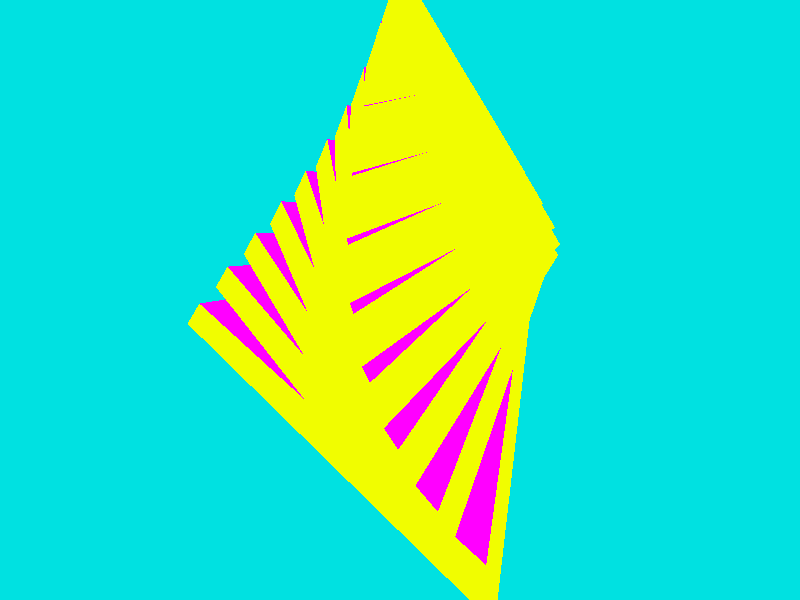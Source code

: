 // PoVRay 3.7 Scene File "wobbles - tetra twist.pov"
// author:  @galacticfurball (Discatte)
// date:    05/11/2022
//-------------------------------------------------------------------------
#version 3.7;
global_settings{ assumed_gamma 1.0 }
#default{ finish{ ambient 0.1 diffuse 0.9 }} 
//--------------------------------------------------------------------------
#include "colors.inc"
#include "textures.inc"
#include "glass.inc"
#include "metals.inc"
#include "golds.inc"
#include "stones.inc"
#include "woods.inc"
#include "shapes.inc"
#include "shapes2.inc"
#include "functions.inc"
#include "math.inc"
#include "transforms.inc"
//--------------------------------------------------------------------------
// camera ------------------------------------------------------------------
#declare Camera_0 = camera {perspective angle 75               // front view
                            location  <1.0 , 1.5 ,-1.0>*0.75
                            right     x*image_width/image_height
                            look_at   <0.0 , 0.25 , 0.0>}
#declare Camera_1 = camera {/*ultra_wide_angle*/ angle 90   // diagonal view
                            location  <2.0 , 2.5 ,-3.0>
                            right     x*image_width/image_height
                            look_at   <0.0 , 1.0 , 0.0>}
#declare Camera_2 = camera {/*ultra_wide_angle*/ angle 90  //right side view
                            location  <3.0 , 1.0 , 0.0>
                            right     x*image_width/image_height
                            look_at   <0.0 , 1.0 , 0.0>}
#declare Camera_3 = camera {/*ultra_wide_angle*/ angle 90        // top view
                            location  <0.0 , 3.0 ,-0.001>
                            right     x*image_width/image_height
                            look_at   <0.0 , 1.0 , 0.0>}
camera{Camera_0}
// sun ----------------------------------------------------------------------
light_source{< 3000,3000,-3000> color White}
// sky ----------------------------------------------------------------------
sky_sphere { pigment { gradient <0,1,0>
                       color_map { [0.00 rgb <0.6,0.7,1.0>]
                                   [0.35 rgb <0.1,0.0,0.8>]
                                   [0.65 rgb <0.1,0.0,0.8>]
                                   [1.00 rgb <0.6,0.7,1.0>] 
                                 } 
                       scale 2         
                     } // end of pigment
           } //end of skysphere
// ground -------------------------------------------------------------------
plane{ <0,1,0>, 0 
       texture{ 
              //pigment{ checker color rgb<1,1,1>*1.2 color rgb<0.25,0.15,0.1>*0}
              pigment { color rgb<0,1,1>*0.75 }
              //normal { bumps 0.75 scale 0.025}
                finish { phong 0.1}
              } // end of texture
     } // end of plane
//---------------------------------------------------------------------------
//---------------------------- objects in scene ----------------------------
//---------------------------------------------------------------------------


// tetrahedron macro height is 4
//
// .2041241452; base of 1
// .25; height of 1
#declare tetra_height = 4;
#declare tetra_base_to_height = sqrt(2/3);
#declare tetra_radius = sqrt(1/3);
#declare tetra_height_to_radi = tetra_base_to_height/tetra_radius;
#declare tetra_height_to_base = 1/tetra_base_to_height;
#declare tetra_scale = 1/(tetra_height);

#declare tetra_object = object{ Tetrahedron  
        material{   //-----------------------------------------------------------
           texture{ pigment{ rgbf <0.88, 0.98,  0.00, 0.5> }
                  }
        }
        scale <1,1,1>*tetra_scale  rotate<0,0,0> translate<0,tetra_scale,0>
      }

#declare box_offset = -(tetra_height_to_radi/2);
#declare box_scale  = tetra_height_to_radi;

#declare division_count = 10;
#declare division_size  = 1/division_count;

#declare division_angle = 66/division_count;
#declare angle_offset = (clock) * 360;

#declare box_object = box { <0,0,0>,< box_scale, division_size, box_scale>   

      texture { pigment{ color rgbf<1.00, 0.00, 1.00,0.5>*1.1}  
                finish { phong 1 reflection{ 0.00 metallic 0.00} } 
              }

      scale <1,1,1> rotate<0,0,0> translate<box_offset,0,box_offset> 
    }

#declare II=division_count;
#while (II>=0) 

#local sin_offset    = ((pi*2)/36)*II;
#local sin_wiggle    = sin(clock*pi*2+sin_offset);
#local tslice_angle  = sin_wiggle*45;
#local bslice_offset = division_size*II;

intersection {
    object { tetra_object  rotate<0,tslice_angle, 0> }
    object { box_object translate<0,bslice_offset,0> }
}
 #declare II=II-1;
#end
